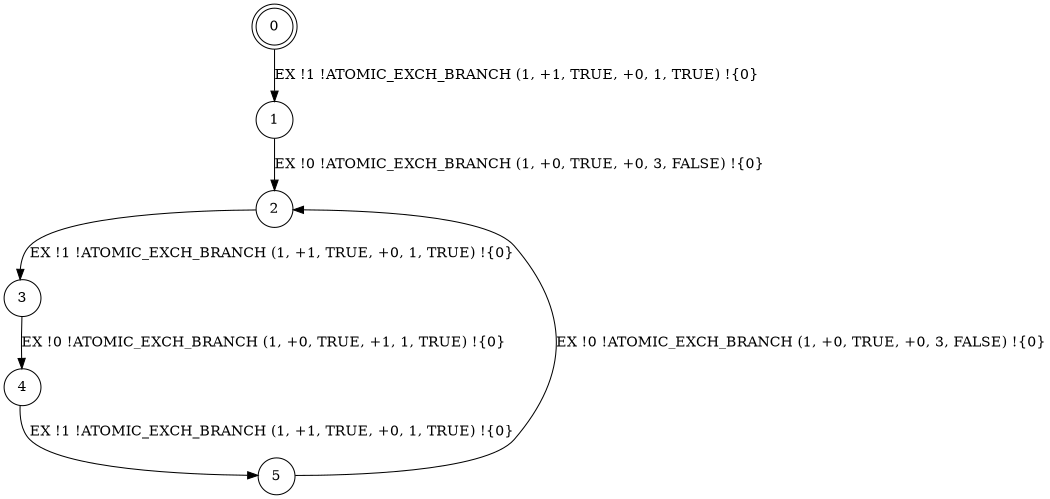 digraph BCG {
size = "7, 10.5";
center = TRUE;
node [shape = circle];
0 [peripheries = 2];
0 -> 1 [label = "EX !1 !ATOMIC_EXCH_BRANCH (1, +1, TRUE, +0, 1, TRUE) !{0}"];
1 -> 2 [label = "EX !0 !ATOMIC_EXCH_BRANCH (1, +0, TRUE, +0, 3, FALSE) !{0}"];
2 -> 3 [label = "EX !1 !ATOMIC_EXCH_BRANCH (1, +1, TRUE, +0, 1, TRUE) !{0}"];
3 -> 4 [label = "EX !0 !ATOMIC_EXCH_BRANCH (1, +0, TRUE, +1, 1, TRUE) !{0}"];
4 -> 5 [label = "EX !1 !ATOMIC_EXCH_BRANCH (1, +1, TRUE, +0, 1, TRUE) !{0}"];
5 -> 2 [label = "EX !0 !ATOMIC_EXCH_BRANCH (1, +0, TRUE, +0, 3, FALSE) !{0}"];
}
